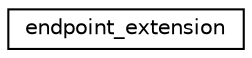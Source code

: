 digraph "Graphical Class Hierarchy"
{
  edge [fontname="Helvetica",fontsize="10",labelfontname="Helvetica",labelfontsize="10"];
  node [fontname="Helvetica",fontsize="10",shape=record];
  rankdir="LR";
  Node0 [label="endpoint_extension",height=0.2,width=0.4,color="black", fillcolor="white", style="filled",URL="$structendpoint__extension.html"];
}
